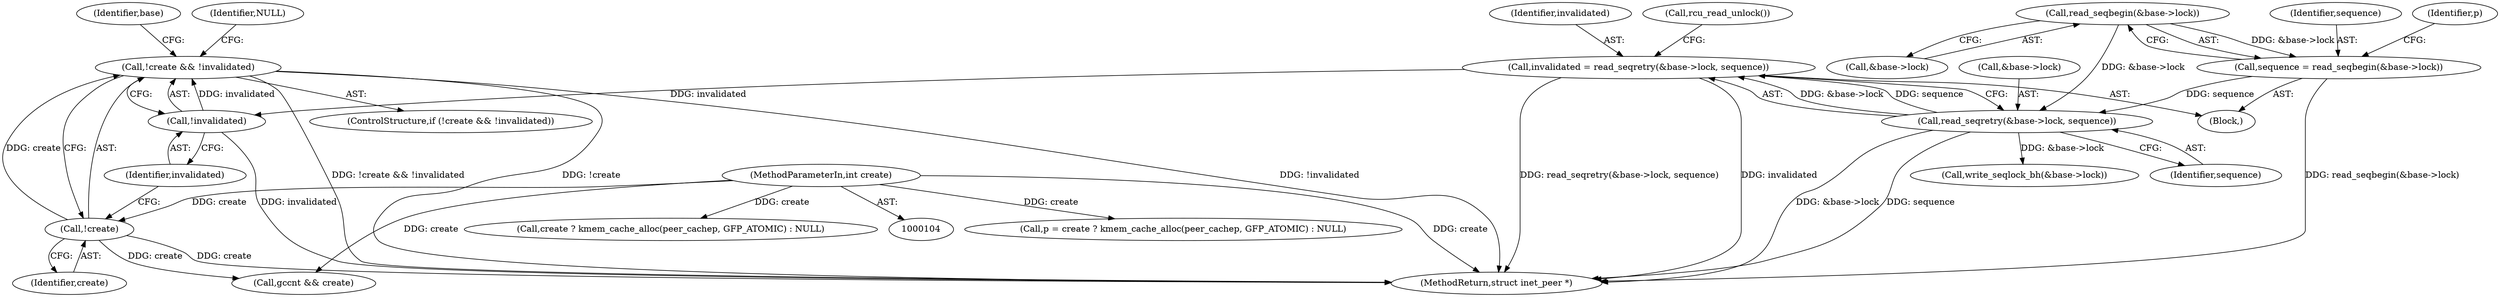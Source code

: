 digraph "0_linux_87c48fa3b4630905f98268dde838ee43626a060c@API" {
"1000151" [label="(Call,!create && !invalidated)"];
"1000152" [label="(Call,!create)"];
"1000106" [label="(MethodParameterIn,int create)"];
"1000154" [label="(Call,!invalidated)"];
"1000137" [label="(Call,invalidated = read_seqretry(&base->lock, sequence))"];
"1000139" [label="(Call,read_seqretry(&base->lock, sequence))"];
"1000127" [label="(Call,read_seqbegin(&base->lock))"];
"1000125" [label="(Call,sequence = read_seqbegin(&base->lock))"];
"1000128" [label="(Call,&base->lock)"];
"1000161" [label="(Identifier,base)"];
"1000154" [label="(Call,!invalidated)"];
"1000139" [label="(Call,read_seqretry(&base->lock, sequence))"];
"1000126" [label="(Identifier,sequence)"];
"1000127" [label="(Call,read_seqbegin(&base->lock))"];
"1000138" [label="(Identifier,invalidated)"];
"1000155" [label="(Identifier,invalidated)"];
"1000145" [label="(Call,rcu_read_unlock())"];
"1000137" [label="(Call,invalidated = read_seqretry(&base->lock, sequence))"];
"1000202" [label="(Call,p = create ? kmem_cache_alloc(peer_cachep, GFP_ATOMIC) : NULL)"];
"1000198" [label="(Call,gccnt && create)"];
"1000157" [label="(Identifier,NULL)"];
"1000152" [label="(Call,!create)"];
"1000153" [label="(Identifier,create)"];
"1000151" [label="(Call,!create && !invalidated)"];
"1000158" [label="(Call,write_seqlock_bh(&base->lock))"];
"1000300" [label="(MethodReturn,struct inet_peer *)"];
"1000107" [label="(Block,)"];
"1000140" [label="(Call,&base->lock)"];
"1000106" [label="(MethodParameterIn,int create)"];
"1000125" [label="(Call,sequence = read_seqbegin(&base->lock))"];
"1000133" [label="(Identifier,p)"];
"1000204" [label="(Call,create ? kmem_cache_alloc(peer_cachep, GFP_ATOMIC) : NULL)"];
"1000150" [label="(ControlStructure,if (!create && !invalidated))"];
"1000144" [label="(Identifier,sequence)"];
"1000151" -> "1000150"  [label="AST: "];
"1000151" -> "1000152"  [label="CFG: "];
"1000151" -> "1000154"  [label="CFG: "];
"1000152" -> "1000151"  [label="AST: "];
"1000154" -> "1000151"  [label="AST: "];
"1000157" -> "1000151"  [label="CFG: "];
"1000161" -> "1000151"  [label="CFG: "];
"1000151" -> "1000300"  [label="DDG: !create && !invalidated"];
"1000151" -> "1000300"  [label="DDG: !create"];
"1000151" -> "1000300"  [label="DDG: !invalidated"];
"1000152" -> "1000151"  [label="DDG: create"];
"1000154" -> "1000151"  [label="DDG: invalidated"];
"1000152" -> "1000153"  [label="CFG: "];
"1000153" -> "1000152"  [label="AST: "];
"1000155" -> "1000152"  [label="CFG: "];
"1000152" -> "1000300"  [label="DDG: create"];
"1000106" -> "1000152"  [label="DDG: create"];
"1000152" -> "1000198"  [label="DDG: create"];
"1000106" -> "1000104"  [label="AST: "];
"1000106" -> "1000300"  [label="DDG: create"];
"1000106" -> "1000198"  [label="DDG: create"];
"1000106" -> "1000202"  [label="DDG: create"];
"1000106" -> "1000204"  [label="DDG: create"];
"1000154" -> "1000155"  [label="CFG: "];
"1000155" -> "1000154"  [label="AST: "];
"1000154" -> "1000300"  [label="DDG: invalidated"];
"1000137" -> "1000154"  [label="DDG: invalidated"];
"1000137" -> "1000107"  [label="AST: "];
"1000137" -> "1000139"  [label="CFG: "];
"1000138" -> "1000137"  [label="AST: "];
"1000139" -> "1000137"  [label="AST: "];
"1000145" -> "1000137"  [label="CFG: "];
"1000137" -> "1000300"  [label="DDG: read_seqretry(&base->lock, sequence)"];
"1000137" -> "1000300"  [label="DDG: invalidated"];
"1000139" -> "1000137"  [label="DDG: &base->lock"];
"1000139" -> "1000137"  [label="DDG: sequence"];
"1000139" -> "1000144"  [label="CFG: "];
"1000140" -> "1000139"  [label="AST: "];
"1000144" -> "1000139"  [label="AST: "];
"1000139" -> "1000300"  [label="DDG: &base->lock"];
"1000139" -> "1000300"  [label="DDG: sequence"];
"1000127" -> "1000139"  [label="DDG: &base->lock"];
"1000125" -> "1000139"  [label="DDG: sequence"];
"1000139" -> "1000158"  [label="DDG: &base->lock"];
"1000127" -> "1000125"  [label="AST: "];
"1000127" -> "1000128"  [label="CFG: "];
"1000128" -> "1000127"  [label="AST: "];
"1000125" -> "1000127"  [label="CFG: "];
"1000127" -> "1000125"  [label="DDG: &base->lock"];
"1000125" -> "1000107"  [label="AST: "];
"1000126" -> "1000125"  [label="AST: "];
"1000133" -> "1000125"  [label="CFG: "];
"1000125" -> "1000300"  [label="DDG: read_seqbegin(&base->lock)"];
}
